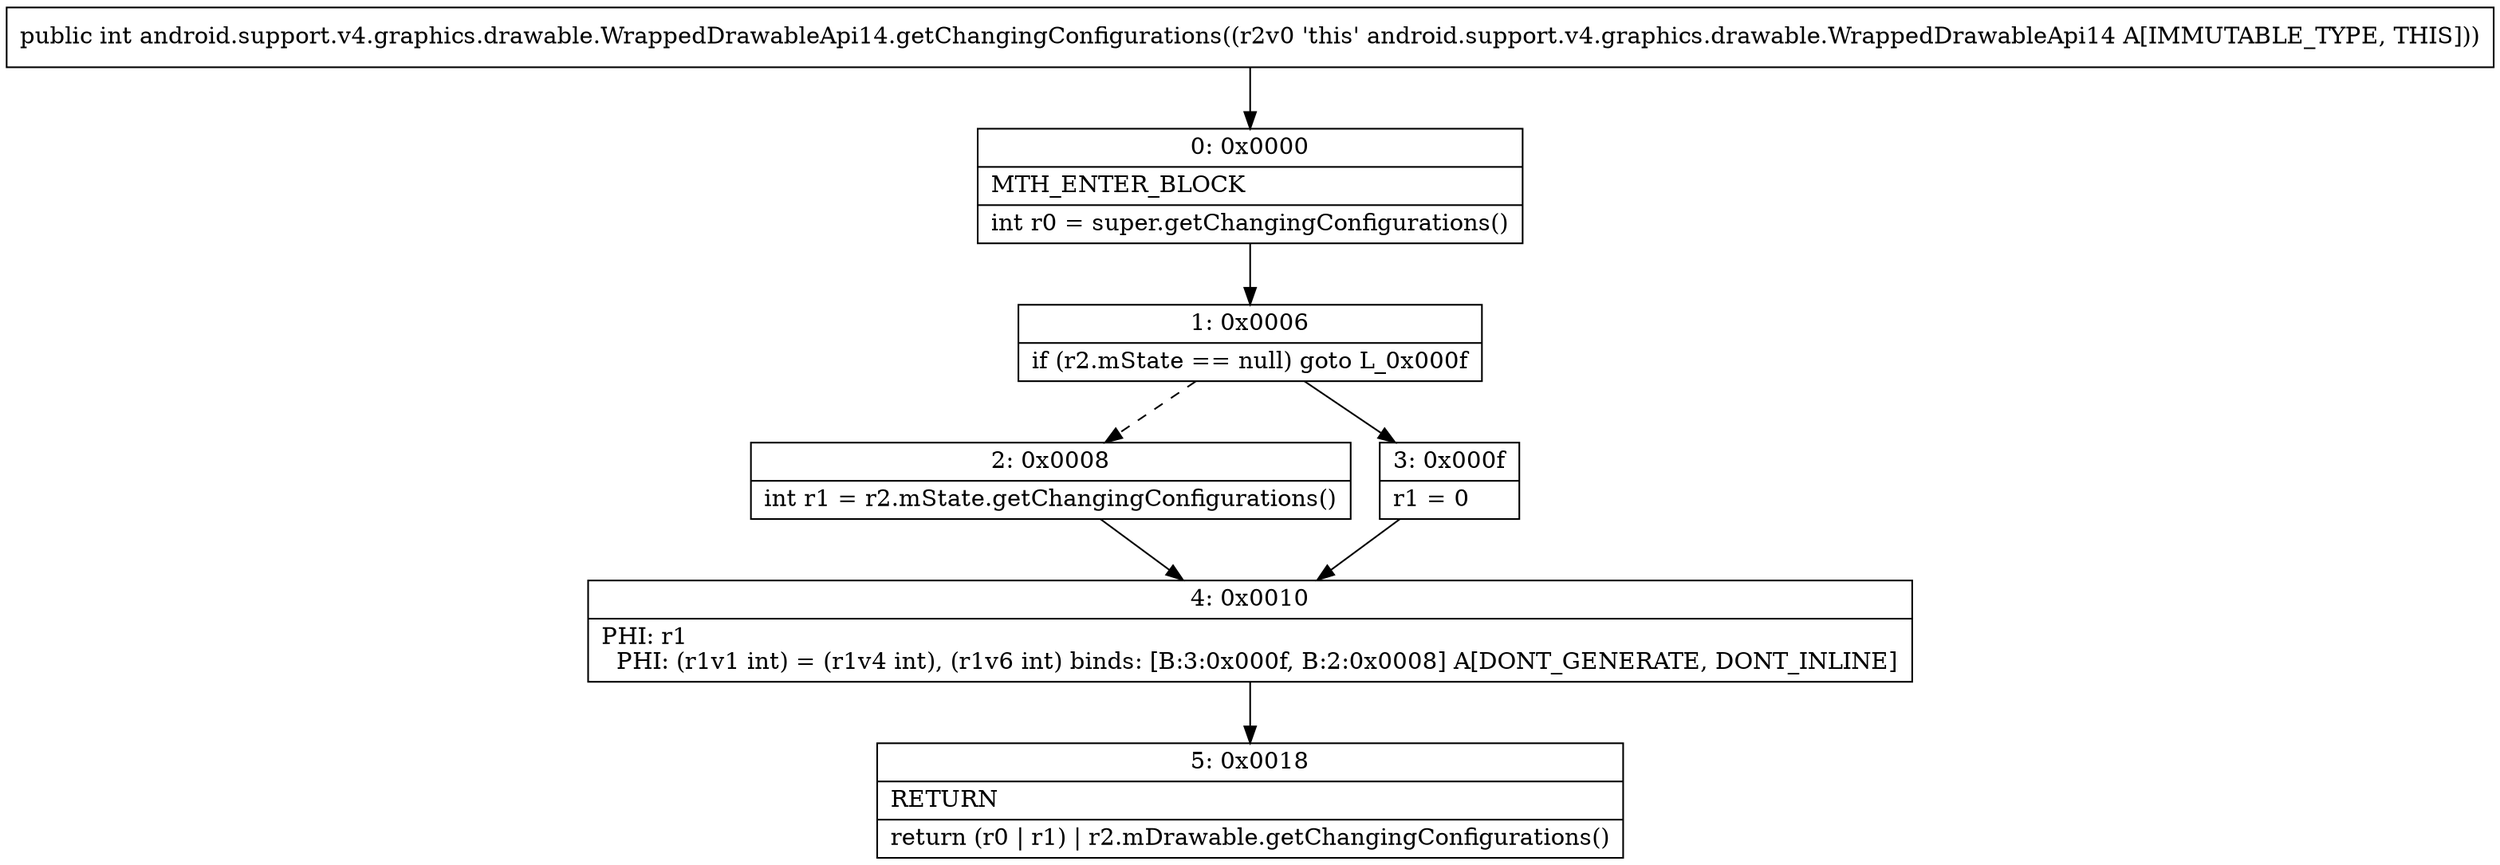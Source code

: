 digraph "CFG forandroid.support.v4.graphics.drawable.WrappedDrawableApi14.getChangingConfigurations()I" {
Node_0 [shape=record,label="{0\:\ 0x0000|MTH_ENTER_BLOCK\l|int r0 = super.getChangingConfigurations()\l}"];
Node_1 [shape=record,label="{1\:\ 0x0006|if (r2.mState == null) goto L_0x000f\l}"];
Node_2 [shape=record,label="{2\:\ 0x0008|int r1 = r2.mState.getChangingConfigurations()\l}"];
Node_3 [shape=record,label="{3\:\ 0x000f|r1 = 0\l}"];
Node_4 [shape=record,label="{4\:\ 0x0010|PHI: r1 \l  PHI: (r1v1 int) = (r1v4 int), (r1v6 int) binds: [B:3:0x000f, B:2:0x0008] A[DONT_GENERATE, DONT_INLINE]\l}"];
Node_5 [shape=record,label="{5\:\ 0x0018|RETURN\l|return (r0 \| r1) \| r2.mDrawable.getChangingConfigurations()\l}"];
MethodNode[shape=record,label="{public int android.support.v4.graphics.drawable.WrappedDrawableApi14.getChangingConfigurations((r2v0 'this' android.support.v4.graphics.drawable.WrappedDrawableApi14 A[IMMUTABLE_TYPE, THIS])) }"];
MethodNode -> Node_0;
Node_0 -> Node_1;
Node_1 -> Node_2[style=dashed];
Node_1 -> Node_3;
Node_2 -> Node_4;
Node_3 -> Node_4;
Node_4 -> Node_5;
}

